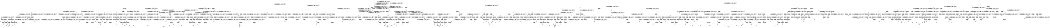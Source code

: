 digraph BCG {
size = "7, 10.5";
center = TRUE;
node [shape = circle];
0 [peripheries = 2];
0 -> 1 [label = "EX !0 !ATOMIC_EXCH_BRANCH (1, +1, TRUE, +0, 2, TRUE) !{0}"];
0 -> 2 [label = "EX !2 !ATOMIC_EXCH_BRANCH (1, +0, TRUE, +0, 1, TRUE) !{0}"];
0 -> 3 [label = "EX !1 !ATOMIC_EXCH_BRANCH (1, +0, FALSE, +0, 3, TRUE) !{0}"];
0 -> 4 [label = "EX !0 !ATOMIC_EXCH_BRANCH (1, +1, TRUE, +0, 2, TRUE) !{0}"];
1 -> 5 [label = "EX !2 !ATOMIC_EXCH_BRANCH (1, +0, TRUE, +0, 1, FALSE) !{0}"];
1 -> 6 [label = "EX !1 !ATOMIC_EXCH_BRANCH (1, +0, FALSE, +0, 3, FALSE) !{0}"];
1 -> 7 [label = "TERMINATE !0"];
2 -> 2 [label = "EX !2 !ATOMIC_EXCH_BRANCH (1, +0, TRUE, +0, 1, TRUE) !{0, 2}"];
2 -> 8 [label = "EX !0 !ATOMIC_EXCH_BRANCH (1, +1, TRUE, +0, 2, TRUE) !{0, 2}"];
2 -> 9 [label = "EX !1 !ATOMIC_EXCH_BRANCH (1, +0, FALSE, +0, 3, TRUE) !{0, 2}"];
2 -> 10 [label = "EX !0 !ATOMIC_EXCH_BRANCH (1, +1, TRUE, +0, 2, TRUE) !{0, 2}"];
3 -> 11 [label = "EX !0 !ATOMIC_EXCH_BRANCH (1, +1, TRUE, +0, 2, TRUE) !{0, 1}"];
3 -> 12 [label = "EX !2 !ATOMIC_EXCH_BRANCH (1, +0, TRUE, +0, 1, TRUE) !{0, 1}"];
3 -> 13 [label = "TERMINATE !1"];
3 -> 14 [label = "EX !0 !ATOMIC_EXCH_BRANCH (1, +1, TRUE, +0, 2, TRUE) !{0, 1}"];
4 -> 15 [label = "EX !2 !ATOMIC_EXCH_BRANCH (1, +0, TRUE, +0, 1, FALSE) !{0}"];
4 -> 16 [label = "EX !1 !ATOMIC_EXCH_BRANCH (1, +0, FALSE, +0, 3, FALSE) !{0}"];
4 -> 17 [label = "TERMINATE !0"];
5 -> 18 [label = "EX !1 !ATOMIC_EXCH_BRANCH (1, +0, FALSE, +0, 3, TRUE) !{0, 2}"];
5 -> 19 [label = "TERMINATE !0"];
5 -> 20 [label = "TERMINATE !2"];
6 -> 21 [label = "EX !1 !ATOMIC_EXCH_BRANCH (1, +1, TRUE, +0, 3, FALSE) !{0, 1}"];
6 -> 22 [label = "EX !2 !ATOMIC_EXCH_BRANCH (1, +0, TRUE, +0, 1, FALSE) !{0, 1}"];
6 -> 23 [label = "TERMINATE !0"];
7 -> 24 [label = "EX !1 !ATOMIC_EXCH_BRANCH (1, +0, FALSE, +0, 3, FALSE) !{1}"];
7 -> 25 [label = "EX !2 !ATOMIC_EXCH_BRANCH (1, +0, TRUE, +0, 1, FALSE) !{1}"];
7 -> 26 [label = "EX !1 !ATOMIC_EXCH_BRANCH (1, +0, FALSE, +0, 3, FALSE) !{1}"];
8 -> 5 [label = "EX !2 !ATOMIC_EXCH_BRANCH (1, +0, TRUE, +0, 1, FALSE) !{0, 2}"];
8 -> 27 [label = "EX !1 !ATOMIC_EXCH_BRANCH (1, +0, FALSE, +0, 3, FALSE) !{0, 2}"];
8 -> 28 [label = "TERMINATE !0"];
9 -> 12 [label = "EX !2 !ATOMIC_EXCH_BRANCH (1, +0, TRUE, +0, 1, TRUE) !{0, 1, 2}"];
9 -> 29 [label = "EX !0 !ATOMIC_EXCH_BRANCH (1, +1, TRUE, +0, 2, TRUE) !{0, 1, 2}"];
9 -> 30 [label = "TERMINATE !1"];
9 -> 31 [label = "EX !0 !ATOMIC_EXCH_BRANCH (1, +1, TRUE, +0, 2, TRUE) !{0, 1, 2}"];
10 -> 32 [label = "EX !2 !ATOMIC_EXCH_BRANCH (1, +0, TRUE, +0, 1, FALSE) !{0, 2}"];
10 -> 33 [label = "EX !2 !ATOMIC_EXCH_BRANCH (1, +0, TRUE, +0, 1, FALSE) !{0, 2}"];
10 -> 34 [label = "EX !1 !ATOMIC_EXCH_BRANCH (1, +0, FALSE, +0, 3, FALSE) !{0, 2}"];
10 -> 35 [label = "TERMINATE !0"];
11 -> 36 [label = "EX !2 !ATOMIC_EXCH_BRANCH (1, +0, TRUE, +0, 1, FALSE) !{0, 1}"];
11 -> 37 [label = "TERMINATE !0"];
11 -> 38 [label = "TERMINATE !1"];
12 -> 12 [label = "EX !2 !ATOMIC_EXCH_BRANCH (1, +0, TRUE, +0, 1, TRUE) !{0, 1, 2}"];
12 -> 29 [label = "EX !0 !ATOMIC_EXCH_BRANCH (1, +1, TRUE, +0, 2, TRUE) !{0, 1, 2}"];
12 -> 30 [label = "TERMINATE !1"];
12 -> 31 [label = "EX !0 !ATOMIC_EXCH_BRANCH (1, +1, TRUE, +0, 2, TRUE) !{0, 1, 2}"];
13 -> 39 [label = "EX !0 !ATOMIC_EXCH_BRANCH (1, +1, TRUE, +0, 2, TRUE) !{0}"];
13 -> 40 [label = "EX !2 !ATOMIC_EXCH_BRANCH (1, +0, TRUE, +0, 1, TRUE) !{0}"];
13 -> 41 [label = "EX !0 !ATOMIC_EXCH_BRANCH (1, +1, TRUE, +0, 2, TRUE) !{0}"];
14 -> 42 [label = "EX !2 !ATOMIC_EXCH_BRANCH (1, +0, TRUE, +0, 1, FALSE) !{0, 1}"];
14 -> 43 [label = "TERMINATE !0"];
14 -> 44 [label = "TERMINATE !1"];
15 -> 45 [label = "EX !1 !ATOMIC_EXCH_BRANCH (1, +0, FALSE, +0, 3, TRUE) !{0, 2}"];
15 -> 46 [label = "TERMINATE !0"];
15 -> 47 [label = "TERMINATE !2"];
16 -> 48 [label = "EX !1 !ATOMIC_EXCH_BRANCH (1, +1, TRUE, +0, 3, FALSE) !{0, 1}"];
16 -> 49 [label = "EX !2 !ATOMIC_EXCH_BRANCH (1, +0, TRUE, +0, 1, FALSE) !{0, 1}"];
16 -> 50 [label = "TERMINATE !0"];
17 -> 51 [label = "EX !1 !ATOMIC_EXCH_BRANCH (1, +0, FALSE, +0, 3, FALSE) !{1}"];
17 -> 52 [label = "EX !2 !ATOMIC_EXCH_BRANCH (1, +0, TRUE, +0, 1, FALSE) !{1}"];
18 -> 53 [label = "TERMINATE !0"];
18 -> 54 [label = "TERMINATE !2"];
18 -> 55 [label = "TERMINATE !1"];
19 -> 56 [label = "EX !1 !ATOMIC_EXCH_BRANCH (1, +0, FALSE, +0, 3, TRUE) !{1, 2}"];
19 -> 57 [label = "TERMINATE !2"];
19 -> 58 [label = "EX !1 !ATOMIC_EXCH_BRANCH (1, +0, FALSE, +0, 3, TRUE) !{1, 2}"];
20 -> 59 [label = "EX !1 !ATOMIC_EXCH_BRANCH (1, +0, FALSE, +0, 3, TRUE) !{0}"];
20 -> 60 [label = "TERMINATE !0"];
21 -> 36 [label = "EX !2 !ATOMIC_EXCH_BRANCH (1, +0, TRUE, +0, 1, FALSE) !{0, 1}"];
21 -> 37 [label = "TERMINATE !0"];
21 -> 38 [label = "TERMINATE !1"];
22 -> 61 [label = "EX !1 !ATOMIC_EXCH_BRANCH (1, +1, TRUE, +0, 3, TRUE) !{0, 1, 2}"];
22 -> 62 [label = "TERMINATE !0"];
22 -> 63 [label = "TERMINATE !2"];
23 -> 64 [label = "EX !1 !ATOMIC_EXCH_BRANCH (1, +1, TRUE, +0, 3, FALSE) !{1}"];
23 -> 65 [label = "EX !2 !ATOMIC_EXCH_BRANCH (1, +0, TRUE, +0, 1, FALSE) !{1}"];
23 -> 66 [label = "EX !1 !ATOMIC_EXCH_BRANCH (1, +1, TRUE, +0, 3, FALSE) !{1}"];
24 -> 64 [label = "EX !1 !ATOMIC_EXCH_BRANCH (1, +1, TRUE, +0, 3, FALSE) !{1}"];
24 -> 65 [label = "EX !2 !ATOMIC_EXCH_BRANCH (1, +0, TRUE, +0, 1, FALSE) !{1}"];
24 -> 66 [label = "EX !1 !ATOMIC_EXCH_BRANCH (1, +1, TRUE, +0, 3, FALSE) !{1}"];
25 -> 56 [label = "EX !1 !ATOMIC_EXCH_BRANCH (1, +0, FALSE, +0, 3, TRUE) !{1, 2}"];
25 -> 57 [label = "TERMINATE !2"];
25 -> 58 [label = "EX !1 !ATOMIC_EXCH_BRANCH (1, +0, FALSE, +0, 3, TRUE) !{1, 2}"];
26 -> 67 [label = "EX !2 !ATOMIC_EXCH_BRANCH (1, +0, TRUE, +0, 1, FALSE) !{1}"];
26 -> 66 [label = "EX !1 !ATOMIC_EXCH_BRANCH (1, +1, TRUE, +0, 3, FALSE) !{1}"];
27 -> 68 [label = "EX !1 !ATOMIC_EXCH_BRANCH (1, +1, TRUE, +0, 3, FALSE) !{0, 1, 2}"];
27 -> 22 [label = "EX !2 !ATOMIC_EXCH_BRANCH (1, +0, TRUE, +0, 1, FALSE) !{0, 1, 2}"];
27 -> 69 [label = "TERMINATE !0"];
28 -> 25 [label = "EX !2 !ATOMIC_EXCH_BRANCH (1, +0, TRUE, +0, 1, FALSE) !{1, 2}"];
28 -> 70 [label = "EX !1 !ATOMIC_EXCH_BRANCH (1, +0, FALSE, +0, 3, FALSE) !{1, 2}"];
28 -> 71 [label = "EX !1 !ATOMIC_EXCH_BRANCH (1, +0, FALSE, +0, 3, FALSE) !{1, 2}"];
29 -> 36 [label = "EX !2 !ATOMIC_EXCH_BRANCH (1, +0, TRUE, +0, 1, FALSE) !{0, 1, 2}"];
29 -> 72 [label = "TERMINATE !0"];
29 -> 73 [label = "TERMINATE !1"];
30 -> 40 [label = "EX !2 !ATOMIC_EXCH_BRANCH (1, +0, TRUE, +0, 1, TRUE) !{0, 2}"];
30 -> 74 [label = "EX !0 !ATOMIC_EXCH_BRANCH (1, +1, TRUE, +0, 2, TRUE) !{0, 2}"];
30 -> 75 [label = "EX !0 !ATOMIC_EXCH_BRANCH (1, +1, TRUE, +0, 2, TRUE) !{0, 2}"];
31 -> 76 [label = "EX !2 !ATOMIC_EXCH_BRANCH (1, +0, TRUE, +0, 1, FALSE) !{0, 1, 2}"];
31 -> 77 [label = "TERMINATE !0"];
31 -> 78 [label = "TERMINATE !1"];
32 -> 79 [label = "EX !1 !ATOMIC_EXCH_BRANCH (1, +0, FALSE, +0, 3, TRUE) !{0, 2}"];
32 -> 80 [label = "TERMINATE !0"];
32 -> 81 [label = "TERMINATE !2"];
33 -> 82 [label = "EX !1 !ATOMIC_EXCH_BRANCH (1, +0, FALSE, +0, 3, TRUE) !{0, 2}"];
33 -> 83 [label = "TERMINATE !0"];
33 -> 84 [label = "TERMINATE !2"];
34 -> 85 [label = "EX !1 !ATOMIC_EXCH_BRANCH (1, +1, TRUE, +0, 3, FALSE) !{0, 1, 2}"];
34 -> 86 [label = "EX !2 !ATOMIC_EXCH_BRANCH (1, +0, TRUE, +0, 1, FALSE) !{0, 1, 2}"];
34 -> 87 [label = "TERMINATE !0"];
35 -> 88 [label = "EX !2 !ATOMIC_EXCH_BRANCH (1, +0, TRUE, +0, 1, FALSE) !{1, 2}"];
35 -> 89 [label = "EX !1 !ATOMIC_EXCH_BRANCH (1, +0, FALSE, +0, 3, FALSE) !{1, 2}"];
36 -> 53 [label = "TERMINATE !0"];
36 -> 54 [label = "TERMINATE !2"];
36 -> 55 [label = "TERMINATE !1"];
37 -> 90 [label = "EX !2 !ATOMIC_EXCH_BRANCH (1, +0, TRUE, +0, 1, FALSE) !{1}"];
37 -> 91 [label = "TERMINATE !1"];
38 -> 92 [label = "EX !2 !ATOMIC_EXCH_BRANCH (1, +0, TRUE, +0, 1, FALSE) !{0}"];
38 -> 93 [label = "TERMINATE !0"];
39 -> 92 [label = "EX !2 !ATOMIC_EXCH_BRANCH (1, +0, TRUE, +0, 1, FALSE) !{0}"];
39 -> 93 [label = "TERMINATE !0"];
40 -> 40 [label = "EX !2 !ATOMIC_EXCH_BRANCH (1, +0, TRUE, +0, 1, TRUE) !{0, 2}"];
40 -> 74 [label = "EX !0 !ATOMIC_EXCH_BRANCH (1, +1, TRUE, +0, 2, TRUE) !{0, 2}"];
40 -> 75 [label = "EX !0 !ATOMIC_EXCH_BRANCH (1, +1, TRUE, +0, 2, TRUE) !{0, 2}"];
41 -> 94 [label = "EX !2 !ATOMIC_EXCH_BRANCH (1, +0, TRUE, +0, 1, FALSE) !{0}"];
41 -> 95 [label = "TERMINATE !0"];
42 -> 96 [label = "TERMINATE !0"];
42 -> 97 [label = "TERMINATE !2"];
42 -> 98 [label = "TERMINATE !1"];
43 -> 99 [label = "EX !2 !ATOMIC_EXCH_BRANCH (1, +0, TRUE, +0, 1, FALSE) !{1}"];
43 -> 100 [label = "TERMINATE !1"];
44 -> 101 [label = "EX !2 !ATOMIC_EXCH_BRANCH (1, +0, TRUE, +0, 1, FALSE) !{0}"];
44 -> 102 [label = "TERMINATE !0"];
45 -> 103 [label = "TERMINATE !0"];
45 -> 104 [label = "TERMINATE !2"];
45 -> 105 [label = "TERMINATE !1"];
46 -> 106 [label = "EX !1 !ATOMIC_EXCH_BRANCH (1, +0, FALSE, +0, 3, TRUE) !{1, 2}"];
46 -> 107 [label = "TERMINATE !2"];
47 -> 108 [label = "EX !1 !ATOMIC_EXCH_BRANCH (1, +0, FALSE, +0, 3, TRUE) !{0}"];
47 -> 109 [label = "TERMINATE !0"];
48 -> 110 [label = "EX !2 !ATOMIC_EXCH_BRANCH (1, +0, TRUE, +0, 1, FALSE) !{0, 1}"];
48 -> 111 [label = "TERMINATE !0"];
48 -> 112 [label = "TERMINATE !1"];
49 -> 113 [label = "EX !1 !ATOMIC_EXCH_BRANCH (1, +1, TRUE, +0, 3, TRUE) !{0, 1, 2}"];
49 -> 114 [label = "TERMINATE !0"];
49 -> 115 [label = "TERMINATE !2"];
50 -> 116 [label = "EX !1 !ATOMIC_EXCH_BRANCH (1, +1, TRUE, +0, 3, FALSE) !{1}"];
50 -> 117 [label = "EX !2 !ATOMIC_EXCH_BRANCH (1, +0, TRUE, +0, 1, FALSE) !{1}"];
51 -> 116 [label = "EX !1 !ATOMIC_EXCH_BRANCH (1, +1, TRUE, +0, 3, FALSE) !{1}"];
51 -> 117 [label = "EX !2 !ATOMIC_EXCH_BRANCH (1, +0, TRUE, +0, 1, FALSE) !{1}"];
52 -> 106 [label = "EX !1 !ATOMIC_EXCH_BRANCH (1, +0, FALSE, +0, 3, TRUE) !{1, 2}"];
52 -> 107 [label = "TERMINATE !2"];
53 -> 118 [label = "TERMINATE !2"];
53 -> 119 [label = "TERMINATE !1"];
54 -> 120 [label = "TERMINATE !0"];
54 -> 121 [label = "TERMINATE !1"];
55 -> 122 [label = "TERMINATE !0"];
55 -> 123 [label = "TERMINATE !2"];
56 -> 118 [label = "TERMINATE !2"];
56 -> 119 [label = "TERMINATE !1"];
57 -> 124 [label = "EX !1 !ATOMIC_EXCH_BRANCH (1, +0, FALSE, +0, 3, TRUE) !{1}"];
57 -> 125 [label = "EX !1 !ATOMIC_EXCH_BRANCH (1, +0, FALSE, +0, 3, TRUE) !{1}"];
58 -> 126 [label = "TERMINATE !2"];
58 -> 127 [label = "TERMINATE !1"];
59 -> 120 [label = "TERMINATE !0"];
59 -> 121 [label = "TERMINATE !1"];
60 -> 124 [label = "EX !1 !ATOMIC_EXCH_BRANCH (1, +0, FALSE, +0, 3, TRUE) !{1}"];
60 -> 125 [label = "EX !1 !ATOMIC_EXCH_BRANCH (1, +0, FALSE, +0, 3, TRUE) !{1}"];
61 -> 128 [label = "TERMINATE !0"];
61 -> 129 [label = "TERMINATE !2"];
61 -> 130 [label = "TERMINATE !1"];
62 -> 131 [label = "EX !1 !ATOMIC_EXCH_BRANCH (1, +1, TRUE, +0, 3, TRUE) !{1, 2}"];
62 -> 132 [label = "TERMINATE !2"];
62 -> 133 [label = "EX !1 !ATOMIC_EXCH_BRANCH (1, +1, TRUE, +0, 3, TRUE) !{1, 2}"];
63 -> 134 [label = "EX !1 !ATOMIC_EXCH_BRANCH (1, +1, TRUE, +0, 3, TRUE) !{0, 1}"];
63 -> 135 [label = "TERMINATE !0"];
64 -> 90 [label = "EX !2 !ATOMIC_EXCH_BRANCH (1, +0, TRUE, +0, 1, FALSE) !{1}"];
64 -> 91 [label = "TERMINATE !1"];
65 -> 131 [label = "EX !1 !ATOMIC_EXCH_BRANCH (1, +1, TRUE, +0, 3, TRUE) !{1, 2}"];
65 -> 132 [label = "TERMINATE !2"];
65 -> 133 [label = "EX !1 !ATOMIC_EXCH_BRANCH (1, +1, TRUE, +0, 3, TRUE) !{1, 2}"];
66 -> 136 [label = "EX !2 !ATOMIC_EXCH_BRANCH (1, +0, TRUE, +0, 1, FALSE) !{1}"];
66 -> 137 [label = "TERMINATE !1"];
67 -> 138 [label = "EX !1 !ATOMIC_EXCH_BRANCH (1, +1, TRUE, +0, 3, TRUE) !{1, 2}"];
67 -> 139 [label = "TERMINATE !2"];
68 -> 36 [label = "EX !2 !ATOMIC_EXCH_BRANCH (1, +0, TRUE, +0, 1, FALSE) !{0, 1, 2}"];
68 -> 72 [label = "TERMINATE !0"];
68 -> 73 [label = "TERMINATE !1"];
69 -> 140 [label = "EX !1 !ATOMIC_EXCH_BRANCH (1, +1, TRUE, +0, 3, FALSE) !{1, 2}"];
69 -> 65 [label = "EX !2 !ATOMIC_EXCH_BRANCH (1, +0, TRUE, +0, 1, FALSE) !{1, 2}"];
69 -> 141 [label = "EX !1 !ATOMIC_EXCH_BRANCH (1, +1, TRUE, +0, 3, FALSE) !{1, 2}"];
70 -> 140 [label = "EX !1 !ATOMIC_EXCH_BRANCH (1, +1, TRUE, +0, 3, FALSE) !{1, 2}"];
70 -> 65 [label = "EX !2 !ATOMIC_EXCH_BRANCH (1, +0, TRUE, +0, 1, FALSE) !{1, 2}"];
70 -> 141 [label = "EX !1 !ATOMIC_EXCH_BRANCH (1, +1, TRUE, +0, 3, FALSE) !{1, 2}"];
71 -> 142 [label = "EX !2 !ATOMIC_EXCH_BRANCH (1, +0, TRUE, +0, 1, FALSE) !{1, 2}"];
71 -> 141 [label = "EX !1 !ATOMIC_EXCH_BRANCH (1, +1, TRUE, +0, 3, FALSE) !{1, 2}"];
71 -> 143 [label = "EX !2 !ATOMIC_EXCH_BRANCH (1, +0, TRUE, +0, 1, FALSE) !{1, 2}"];
72 -> 90 [label = "EX !2 !ATOMIC_EXCH_BRANCH (1, +0, TRUE, +0, 1, FALSE) !{1, 2}"];
72 -> 144 [label = "TERMINATE !1"];
73 -> 92 [label = "EX !2 !ATOMIC_EXCH_BRANCH (1, +0, TRUE, +0, 1, FALSE) !{0, 2}"];
73 -> 145 [label = "TERMINATE !0"];
74 -> 92 [label = "EX !2 !ATOMIC_EXCH_BRANCH (1, +0, TRUE, +0, 1, FALSE) !{0, 2}"];
74 -> 145 [label = "TERMINATE !0"];
75 -> 146 [label = "EX !2 !ATOMIC_EXCH_BRANCH (1, +0, TRUE, +0, 1, FALSE) !{0, 2}"];
75 -> 147 [label = "EX !2 !ATOMIC_EXCH_BRANCH (1, +0, TRUE, +0, 1, FALSE) !{0, 2}"];
75 -> 148 [label = "TERMINATE !0"];
76 -> 149 [label = "TERMINATE !0"];
76 -> 150 [label = "TERMINATE !2"];
76 -> 151 [label = "TERMINATE !1"];
77 -> 152 [label = "EX !2 !ATOMIC_EXCH_BRANCH (1, +0, TRUE, +0, 1, FALSE) !{1, 2}"];
77 -> 153 [label = "TERMINATE !1"];
78 -> 154 [label = "EX !2 !ATOMIC_EXCH_BRANCH (1, +0, TRUE, +0, 1, FALSE) !{0, 2}"];
78 -> 155 [label = "TERMINATE !0"];
79 -> 156 [label = "TERMINATE !0"];
79 -> 157 [label = "TERMINATE !2"];
79 -> 158 [label = "TERMINATE !1"];
80 -> 159 [label = "EX !1 !ATOMIC_EXCH_BRANCH (1, +0, FALSE, +0, 3, TRUE) !{1, 2}"];
80 -> 160 [label = "TERMINATE !2"];
81 -> 161 [label = "EX !1 !ATOMIC_EXCH_BRANCH (1, +0, FALSE, +0, 3, TRUE) !{0}"];
81 -> 162 [label = "TERMINATE !0"];
82 -> 163 [label = "TERMINATE !0"];
82 -> 164 [label = "TERMINATE !2"];
82 -> 165 [label = "TERMINATE !1"];
83 -> 166 [label = "EX !1 !ATOMIC_EXCH_BRANCH (1, +0, FALSE, +0, 3, TRUE) !{1, 2}"];
83 -> 167 [label = "TERMINATE !2"];
84 -> 168 [label = "EX !1 !ATOMIC_EXCH_BRANCH (1, +0, FALSE, +0, 3, TRUE) !{0}"];
84 -> 169 [label = "TERMINATE !0"];
85 -> 170 [label = "EX !2 !ATOMIC_EXCH_BRANCH (1, +0, TRUE, +0, 1, FALSE) !{0, 1, 2}"];
85 -> 171 [label = "TERMINATE !0"];
85 -> 172 [label = "TERMINATE !1"];
86 -> 173 [label = "EX !1 !ATOMIC_EXCH_BRANCH (1, +1, TRUE, +0, 3, TRUE) !{0, 1, 2}"];
86 -> 174 [label = "TERMINATE !0"];
86 -> 175 [label = "TERMINATE !2"];
87 -> 176 [label = "EX !1 !ATOMIC_EXCH_BRANCH (1, +1, TRUE, +0, 3, FALSE) !{1, 2}"];
87 -> 177 [label = "EX !2 !ATOMIC_EXCH_BRANCH (1, +0, TRUE, +0, 1, FALSE) !{1, 2}"];
88 -> 166 [label = "EX !1 !ATOMIC_EXCH_BRANCH (1, +0, FALSE, +0, 3, TRUE) !{1, 2}"];
88 -> 167 [label = "TERMINATE !2"];
89 -> 176 [label = "EX !1 !ATOMIC_EXCH_BRANCH (1, +1, TRUE, +0, 3, FALSE) !{1, 2}"];
89 -> 177 [label = "EX !2 !ATOMIC_EXCH_BRANCH (1, +0, TRUE, +0, 1, FALSE) !{1, 2}"];
90 -> 118 [label = "TERMINATE !2"];
90 -> 119 [label = "TERMINATE !1"];
91 -> 178 [label = "EX !2 !ATOMIC_EXCH_BRANCH (1, +0, TRUE, +0, 1, FALSE) !{2}"];
91 -> 179 [label = "EX !2 !ATOMIC_EXCH_BRANCH (1, +0, TRUE, +0, 1, FALSE) !{2}"];
92 -> 122 [label = "TERMINATE !0"];
92 -> 123 [label = "TERMINATE !2"];
93 -> 180 [label = "EX !2 !ATOMIC_EXCH_BRANCH (1, +0, TRUE, +0, 1, FALSE) !{1, 2}"];
94 -> 181 [label = "TERMINATE !0"];
94 -> 182 [label = "TERMINATE !2"];
95 -> 183 [label = "EX !2 !ATOMIC_EXCH_BRANCH (1, +0, TRUE, +0, 1, FALSE) !{1, 2}"];
96 -> 184 [label = "TERMINATE !2"];
96 -> 185 [label = "TERMINATE !1"];
97 -> 186 [label = "TERMINATE !0"];
97 -> 187 [label = "TERMINATE !1"];
98 -> 188 [label = "TERMINATE !0"];
98 -> 189 [label = "TERMINATE !2"];
99 -> 184 [label = "TERMINATE !2"];
99 -> 185 [label = "TERMINATE !1"];
100 -> 190 [label = "EX !2 !ATOMIC_EXCH_BRANCH (1, +0, TRUE, +0, 1, FALSE) !{2}"];
101 -> 188 [label = "TERMINATE !0"];
101 -> 189 [label = "TERMINATE !2"];
102 -> 191 [label = "EX !2 !ATOMIC_EXCH_BRANCH (1, +0, TRUE, +0, 1, FALSE) !{1, 2}"];
103 -> 192 [label = "TERMINATE !2"];
103 -> 193 [label = "TERMINATE !1"];
104 -> 194 [label = "TERMINATE !0"];
104 -> 195 [label = "TERMINATE !1"];
105 -> 181 [label = "TERMINATE !0"];
105 -> 182 [label = "TERMINATE !2"];
106 -> 192 [label = "TERMINATE !2"];
106 -> 193 [label = "TERMINATE !1"];
107 -> 196 [label = "EX !1 !ATOMIC_EXCH_BRANCH (1, +0, FALSE, +0, 3, TRUE) !{1}"];
108 -> 194 [label = "TERMINATE !0"];
108 -> 195 [label = "TERMINATE !1"];
109 -> 196 [label = "EX !1 !ATOMIC_EXCH_BRANCH (1, +0, FALSE, +0, 3, TRUE) !{1}"];
110 -> 103 [label = "TERMINATE !0"];
110 -> 104 [label = "TERMINATE !2"];
110 -> 105 [label = "TERMINATE !1"];
111 -> 197 [label = "EX !2 !ATOMIC_EXCH_BRANCH (1, +0, TRUE, +0, 1, FALSE) !{1}"];
111 -> 198 [label = "TERMINATE !1"];
112 -> 94 [label = "EX !2 !ATOMIC_EXCH_BRANCH (1, +0, TRUE, +0, 1, FALSE) !{0}"];
112 -> 95 [label = "TERMINATE !0"];
113 -> 199 [label = "TERMINATE !0"];
113 -> 200 [label = "TERMINATE !2"];
113 -> 201 [label = "TERMINATE !1"];
114 -> 202 [label = "EX !1 !ATOMIC_EXCH_BRANCH (1, +1, TRUE, +0, 3, TRUE) !{1, 2}"];
114 -> 203 [label = "TERMINATE !2"];
115 -> 204 [label = "EX !1 !ATOMIC_EXCH_BRANCH (1, +1, TRUE, +0, 3, TRUE) !{0, 1}"];
115 -> 205 [label = "TERMINATE !0"];
116 -> 197 [label = "EX !2 !ATOMIC_EXCH_BRANCH (1, +0, TRUE, +0, 1, FALSE) !{1}"];
116 -> 198 [label = "TERMINATE !1"];
117 -> 202 [label = "EX !1 !ATOMIC_EXCH_BRANCH (1, +1, TRUE, +0, 3, TRUE) !{1, 2}"];
117 -> 203 [label = "TERMINATE !2"];
118 -> 206 [label = "TERMINATE !1"];
119 -> 207 [label = "TERMINATE !2"];
120 -> 206 [label = "TERMINATE !1"];
121 -> 208 [label = "TERMINATE !0"];
122 -> 209 [label = "TERMINATE !2"];
123 -> 208 [label = "TERMINATE !0"];
124 -> 206 [label = "TERMINATE !1"];
125 -> 210 [label = "TERMINATE !1"];
126 -> 211 [label = "TERMINATE !1"];
127 -> 212 [label = "TERMINATE !2"];
128 -> 213 [label = "TERMINATE !2"];
128 -> 214 [label = "TERMINATE !1"];
129 -> 215 [label = "TERMINATE !0"];
129 -> 216 [label = "TERMINATE !1"];
130 -> 217 [label = "TERMINATE !0"];
130 -> 218 [label = "TERMINATE !2"];
131 -> 213 [label = "TERMINATE !2"];
131 -> 214 [label = "TERMINATE !1"];
132 -> 219 [label = "EX !1 !ATOMIC_EXCH_BRANCH (1, +1, TRUE, +0, 3, TRUE) !{1}"];
132 -> 220 [label = "EX !1 !ATOMIC_EXCH_BRANCH (1, +1, TRUE, +0, 3, TRUE) !{1}"];
133 -> 221 [label = "TERMINATE !2"];
133 -> 222 [label = "TERMINATE !1"];
134 -> 215 [label = "TERMINATE !0"];
134 -> 216 [label = "TERMINATE !1"];
135 -> 219 [label = "EX !1 !ATOMIC_EXCH_BRANCH (1, +1, TRUE, +0, 3, TRUE) !{1}"];
135 -> 220 [label = "EX !1 !ATOMIC_EXCH_BRANCH (1, +1, TRUE, +0, 3, TRUE) !{1}"];
136 -> 223 [label = "TERMINATE !2"];
136 -> 224 [label = "TERMINATE !1"];
137 -> 225 [label = "EX !2 !ATOMIC_EXCH_BRANCH (1, +0, TRUE, +0, 1, FALSE) !{2}"];
138 -> 226 [label = "TERMINATE !2"];
138 -> 227 [label = "TERMINATE !1"];
139 -> 220 [label = "EX !1 !ATOMIC_EXCH_BRANCH (1, +1, TRUE, +0, 3, TRUE) !{1}"];
140 -> 90 [label = "EX !2 !ATOMIC_EXCH_BRANCH (1, +0, TRUE, +0, 1, FALSE) !{1, 2}"];
140 -> 144 [label = "TERMINATE !1"];
141 -> 228 [label = "EX !2 !ATOMIC_EXCH_BRANCH (1, +0, TRUE, +0, 1, FALSE) !{1, 2}"];
141 -> 229 [label = "EX !2 !ATOMIC_EXCH_BRANCH (1, +0, TRUE, +0, 1, FALSE) !{1, 2}"];
141 -> 230 [label = "TERMINATE !1"];
142 -> 231 [label = "EX !1 !ATOMIC_EXCH_BRANCH (1, +1, TRUE, +0, 3, TRUE) !{1, 2}"];
142 -> 232 [label = "TERMINATE !2"];
142 -> 133 [label = "EX !1 !ATOMIC_EXCH_BRANCH (1, +1, TRUE, +0, 3, TRUE) !{1, 2}"];
143 -> 133 [label = "EX !1 !ATOMIC_EXCH_BRANCH (1, +1, TRUE, +0, 3, TRUE) !{1, 2}"];
143 -> 233 [label = "TERMINATE !2"];
144 -> 178 [label = "EX !2 !ATOMIC_EXCH_BRANCH (1, +0, TRUE, +0, 1, FALSE) !{2}"];
144 -> 179 [label = "EX !2 !ATOMIC_EXCH_BRANCH (1, +0, TRUE, +0, 1, FALSE) !{2}"];
145 -> 180 [label = "EX !2 !ATOMIC_EXCH_BRANCH (1, +0, TRUE, +0, 1, FALSE) !{1, 2}"];
146 -> 234 [label = "TERMINATE !0"];
146 -> 235 [label = "TERMINATE !2"];
147 -> 236 [label = "TERMINATE !0"];
147 -> 237 [label = "TERMINATE !2"];
148 -> 238 [label = "EX !2 !ATOMIC_EXCH_BRANCH (1, +0, TRUE, +0, 1, FALSE) !{1, 2}"];
149 -> 239 [label = "TERMINATE !2"];
149 -> 240 [label = "TERMINATE !1"];
150 -> 241 [label = "TERMINATE !0"];
150 -> 242 [label = "TERMINATE !1"];
151 -> 243 [label = "TERMINATE !0"];
151 -> 244 [label = "TERMINATE !2"];
152 -> 239 [label = "TERMINATE !2"];
152 -> 240 [label = "TERMINATE !1"];
153 -> 245 [label = "EX !2 !ATOMIC_EXCH_BRANCH (1, +0, TRUE, +0, 1, FALSE) !{2}"];
154 -> 243 [label = "TERMINATE !0"];
154 -> 244 [label = "TERMINATE !2"];
155 -> 246 [label = "EX !2 !ATOMIC_EXCH_BRANCH (1, +0, TRUE, +0, 1, FALSE) !{1, 2}"];
156 -> 247 [label = "TERMINATE !2"];
156 -> 248 [label = "TERMINATE !1"];
157 -> 249 [label = "TERMINATE !0"];
157 -> 250 [label = "TERMINATE !1"];
158 -> 234 [label = "TERMINATE !0"];
158 -> 235 [label = "TERMINATE !2"];
159 -> 247 [label = "TERMINATE !2"];
159 -> 248 [label = "TERMINATE !1"];
160 -> 251 [label = "EX !1 !ATOMIC_EXCH_BRANCH (1, +0, FALSE, +0, 3, TRUE) !{1}"];
161 -> 249 [label = "TERMINATE !0"];
161 -> 250 [label = "TERMINATE !1"];
162 -> 251 [label = "EX !1 !ATOMIC_EXCH_BRANCH (1, +0, FALSE, +0, 3, TRUE) !{1}"];
163 -> 252 [label = "TERMINATE !2"];
163 -> 253 [label = "TERMINATE !1"];
164 -> 254 [label = "TERMINATE !0"];
164 -> 255 [label = "TERMINATE !1"];
165 -> 236 [label = "TERMINATE !0"];
165 -> 237 [label = "TERMINATE !2"];
166 -> 252 [label = "TERMINATE !2"];
166 -> 253 [label = "TERMINATE !1"];
167 -> 256 [label = "EX !1 !ATOMIC_EXCH_BRANCH (1, +0, FALSE, +0, 3, TRUE) !{1}"];
168 -> 254 [label = "TERMINATE !0"];
168 -> 255 [label = "TERMINATE !1"];
169 -> 256 [label = "EX !1 !ATOMIC_EXCH_BRANCH (1, +0, FALSE, +0, 3, TRUE) !{1}"];
170 -> 163 [label = "TERMINATE !0"];
170 -> 164 [label = "TERMINATE !2"];
170 -> 165 [label = "TERMINATE !1"];
171 -> 257 [label = "EX !2 !ATOMIC_EXCH_BRANCH (1, +0, TRUE, +0, 1, FALSE) !{1, 2}"];
171 -> 258 [label = "TERMINATE !1"];
172 -> 146 [label = "EX !2 !ATOMIC_EXCH_BRANCH (1, +0, TRUE, +0, 1, FALSE) !{0, 2}"];
172 -> 147 [label = "EX !2 !ATOMIC_EXCH_BRANCH (1, +0, TRUE, +0, 1, FALSE) !{0, 2}"];
172 -> 148 [label = "TERMINATE !0"];
173 -> 259 [label = "TERMINATE !0"];
173 -> 260 [label = "TERMINATE !2"];
173 -> 261 [label = "TERMINATE !1"];
174 -> 262 [label = "EX !1 !ATOMIC_EXCH_BRANCH (1, +1, TRUE, +0, 3, TRUE) !{1, 2}"];
174 -> 263 [label = "TERMINATE !2"];
175 -> 264 [label = "EX !1 !ATOMIC_EXCH_BRANCH (1, +1, TRUE, +0, 3, TRUE) !{0, 1}"];
175 -> 265 [label = "TERMINATE !0"];
176 -> 257 [label = "EX !2 !ATOMIC_EXCH_BRANCH (1, +0, TRUE, +0, 1, FALSE) !{1, 2}"];
176 -> 258 [label = "TERMINATE !1"];
177 -> 262 [label = "EX !1 !ATOMIC_EXCH_BRANCH (1, +1, TRUE, +0, 3, TRUE) !{1, 2}"];
177 -> 263 [label = "TERMINATE !2"];
178 -> 207 [label = "TERMINATE !2"];
179 -> 266 [label = "TERMINATE !2"];
180 -> 209 [label = "TERMINATE !2"];
181 -> 267 [label = "TERMINATE !2"];
182 -> 268 [label = "TERMINATE !0"];
183 -> 267 [label = "TERMINATE !2"];
184 -> 269 [label = "TERMINATE !1"];
185 -> 270 [label = "TERMINATE !2"];
186 -> 269 [label = "TERMINATE !1"];
187 -> 271 [label = "TERMINATE !0"];
188 -> 272 [label = "TERMINATE !2"];
189 -> 271 [label = "TERMINATE !0"];
190 -> 270 [label = "TERMINATE !2"];
191 -> 272 [label = "TERMINATE !2"];
192 -> 273 [label = "TERMINATE !1"];
193 -> 274 [label = "TERMINATE !2"];
194 -> 273 [label = "TERMINATE !1"];
195 -> 268 [label = "TERMINATE !0"];
196 -> 273 [label = "TERMINATE !1"];
197 -> 192 [label = "TERMINATE !2"];
197 -> 193 [label = "TERMINATE !1"];
198 -> 275 [label = "EX !2 !ATOMIC_EXCH_BRANCH (1, +0, TRUE, +0, 1, FALSE) !{2}"];
199 -> 276 [label = "TERMINATE !2"];
199 -> 277 [label = "TERMINATE !1"];
200 -> 278 [label = "TERMINATE !0"];
200 -> 279 [label = "TERMINATE !1"];
201 -> 280 [label = "TERMINATE !0"];
201 -> 281 [label = "TERMINATE !2"];
202 -> 276 [label = "TERMINATE !2"];
202 -> 277 [label = "TERMINATE !1"];
203 -> 282 [label = "EX !1 !ATOMIC_EXCH_BRANCH (1, +1, TRUE, +0, 3, TRUE) !{1}"];
204 -> 278 [label = "TERMINATE !0"];
204 -> 279 [label = "TERMINATE !1"];
205 -> 282 [label = "EX !1 !ATOMIC_EXCH_BRANCH (1, +1, TRUE, +0, 3, TRUE) !{1}"];
206 -> 283 [label = "exit"];
207 -> 283 [label = "exit"];
208 -> 283 [label = "exit"];
209 -> 283 [label = "exit"];
210 -> 284 [label = "exit"];
211 -> 285 [label = "exit"];
212 -> 285 [label = "exit"];
213 -> 286 [label = "TERMINATE !1"];
214 -> 287 [label = "TERMINATE !2"];
215 -> 286 [label = "TERMINATE !1"];
216 -> 288 [label = "TERMINATE !0"];
217 -> 289 [label = "TERMINATE !2"];
218 -> 288 [label = "TERMINATE !0"];
219 -> 286 [label = "TERMINATE !1"];
220 -> 290 [label = "TERMINATE !1"];
221 -> 291 [label = "TERMINATE !1"];
222 -> 292 [label = "TERMINATE !2"];
223 -> 210 [label = "TERMINATE !1"];
224 -> 293 [label = "TERMINATE !2"];
225 -> 293 [label = "TERMINATE !2"];
226 -> 290 [label = "TERMINATE !1"];
227 -> 294 [label = "TERMINATE !2"];
228 -> 295 [label = "TERMINATE !2"];
228 -> 296 [label = "TERMINATE !1"];
229 -> 126 [label = "TERMINATE !2"];
229 -> 127 [label = "TERMINATE !1"];
230 -> 297 [label = "EX !2 !ATOMIC_EXCH_BRANCH (1, +0, TRUE, +0, 1, FALSE) !{2}"];
231 -> 298 [label = "TERMINATE !2"];
231 -> 299 [label = "TERMINATE !1"];
232 -> 300 [label = "EX !1 !ATOMIC_EXCH_BRANCH (1, +1, TRUE, +0, 3, TRUE) !{1}"];
233 -> 301 [label = "EX !1 !ATOMIC_EXCH_BRANCH (1, +1, TRUE, +0, 3, TRUE) !{1}"];
234 -> 302 [label = "TERMINATE !2"];
235 -> 303 [label = "TERMINATE !0"];
236 -> 304 [label = "TERMINATE !2"];
237 -> 305 [label = "TERMINATE !0"];
238 -> 304 [label = "TERMINATE !2"];
239 -> 306 [label = "TERMINATE !1"];
240 -> 307 [label = "TERMINATE !2"];
241 -> 306 [label = "TERMINATE !1"];
242 -> 308 [label = "TERMINATE !0"];
243 -> 309 [label = "TERMINATE !2"];
244 -> 308 [label = "TERMINATE !0"];
245 -> 307 [label = "TERMINATE !2"];
246 -> 309 [label = "TERMINATE !2"];
247 -> 310 [label = "TERMINATE !1"];
248 -> 311 [label = "TERMINATE !2"];
249 -> 310 [label = "TERMINATE !1"];
250 -> 303 [label = "TERMINATE !0"];
251 -> 310 [label = "TERMINATE !1"];
252 -> 312 [label = "TERMINATE !1"];
253 -> 313 [label = "TERMINATE !2"];
254 -> 312 [label = "TERMINATE !1"];
255 -> 305 [label = "TERMINATE !0"];
256 -> 312 [label = "TERMINATE !1"];
257 -> 252 [label = "TERMINATE !2"];
257 -> 253 [label = "TERMINATE !1"];
258 -> 314 [label = "EX !2 !ATOMIC_EXCH_BRANCH (1, +0, TRUE, +0, 1, FALSE) !{2}"];
259 -> 315 [label = "TERMINATE !2"];
259 -> 316 [label = "TERMINATE !1"];
260 -> 317 [label = "TERMINATE !0"];
260 -> 318 [label = "TERMINATE !1"];
261 -> 319 [label = "TERMINATE !0"];
261 -> 320 [label = "TERMINATE !2"];
262 -> 315 [label = "TERMINATE !2"];
262 -> 316 [label = "TERMINATE !1"];
263 -> 321 [label = "EX !1 !ATOMIC_EXCH_BRANCH (1, +1, TRUE, +0, 3, TRUE) !{1}"];
264 -> 317 [label = "TERMINATE !0"];
264 -> 318 [label = "TERMINATE !1"];
265 -> 321 [label = "EX !1 !ATOMIC_EXCH_BRANCH (1, +1, TRUE, +0, 3, TRUE) !{1}"];
266 -> 322 [label = "exit"];
267 -> 323 [label = "exit"];
268 -> 323 [label = "exit"];
269 -> 324 [label = "exit"];
270 -> 324 [label = "exit"];
271 -> 324 [label = "exit"];
272 -> 324 [label = "exit"];
273 -> 323 [label = "exit"];
274 -> 323 [label = "exit"];
275 -> 274 [label = "TERMINATE !2"];
276 -> 325 [label = "TERMINATE !1"];
277 -> 326 [label = "TERMINATE !2"];
278 -> 325 [label = "TERMINATE !1"];
279 -> 327 [label = "TERMINATE !0"];
280 -> 328 [label = "TERMINATE !2"];
281 -> 327 [label = "TERMINATE !0"];
282 -> 325 [label = "TERMINATE !1"];
286 -> 283 [label = "exit"];
287 -> 283 [label = "exit"];
288 -> 283 [label = "exit"];
289 -> 283 [label = "exit"];
290 -> 284 [label = "exit"];
291 -> 285 [label = "exit"];
292 -> 285 [label = "exit"];
293 -> 284 [label = "exit"];
294 -> 284 [label = "exit"];
295 -> 329 [label = "TERMINATE !1"];
296 -> 330 [label = "TERMINATE !2"];
297 -> 212 [label = "TERMINATE !2"];
298 -> 331 [label = "TERMINATE !1"];
299 -> 332 [label = "TERMINATE !2"];
300 -> 331 [label = "TERMINATE !1"];
301 -> 291 [label = "TERMINATE !1"];
302 -> 333 [label = "exit"];
303 -> 333 [label = "exit"];
304 -> 334 [label = "exit"];
305 -> 334 [label = "exit"];
306 -> 335 [label = "exit"];
307 -> 335 [label = "exit"];
308 -> 335 [label = "exit"];
309 -> 335 [label = "exit"];
310 -> 333 [label = "exit"];
311 -> 333 [label = "exit"];
312 -> 334 [label = "exit"];
313 -> 334 [label = "exit"];
314 -> 313 [label = "TERMINATE !2"];
315 -> 336 [label = "TERMINATE !1"];
316 -> 337 [label = "TERMINATE !2"];
317 -> 336 [label = "TERMINATE !1"];
318 -> 338 [label = "TERMINATE !0"];
319 -> 339 [label = "TERMINATE !2"];
320 -> 338 [label = "TERMINATE !0"];
321 -> 336 [label = "TERMINATE !1"];
325 -> 323 [label = "exit"];
326 -> 323 [label = "exit"];
327 -> 323 [label = "exit"];
328 -> 323 [label = "exit"];
329 -> 340 [label = "exit"];
330 -> 340 [label = "exit"];
331 -> 340 [label = "exit"];
332 -> 340 [label = "exit"];
336 -> 334 [label = "exit"];
337 -> 334 [label = "exit"];
338 -> 334 [label = "exit"];
339 -> 334 [label = "exit"];
}
